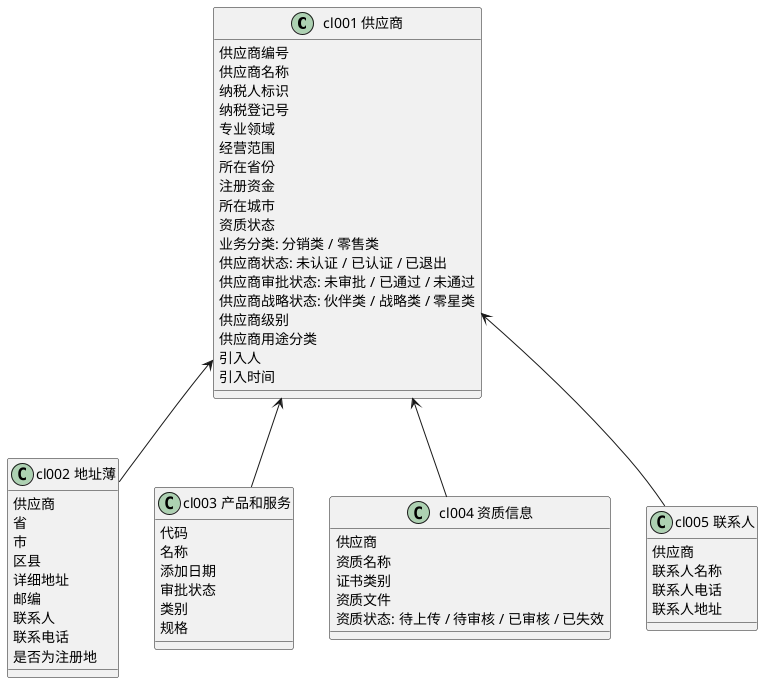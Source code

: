 @startuml
class cl001 as "cl001 供应商"
class cl002 as "cl002 地址薄"
class cl003 as "cl003 产品和服务"
class cl004 as "cl004 资质信息"
class cl005 as "cl005 联系人"

class cl001 {
    供应商编号
    供应商名称
    纳税人标识
    纳税登记号
    专业领域
    经营范围
    所在省份
    注册资金
    所在城市
    资质状态
    业务分类: 分销类 / 零售类
    供应商状态: 未认证 / 已认证 / 已退出
    供应商审批状态: 未审批 / 已通过 / 未通过
    供应商战略状态: 伙伴类 / 战略类 / 零星类
    供应商级别
    供应商用途分类
    引入人
    引入时间
}

class cl002 {
    供应商
    省
    市
    区县
    详细地址
    邮编
    联系人
    联系电话
    是否为注册地
}
class cl003 {
    代码
    名称
    添加日期
    审批状态
    类别
    规格
}
class cl004 {
    供应商
    资质名称
    证书类别
    资质文件
    资质状态: 待上传 / 待审核 / 已审核 / 已失效
}
class cl005 {
    供应商
    联系人名称
    联系人电话
    联系人地址
}


cl001 <-- cl002
cl001 <-- cl003
cl001 <-- cl004
cl001 <-- cl005
@enduml
